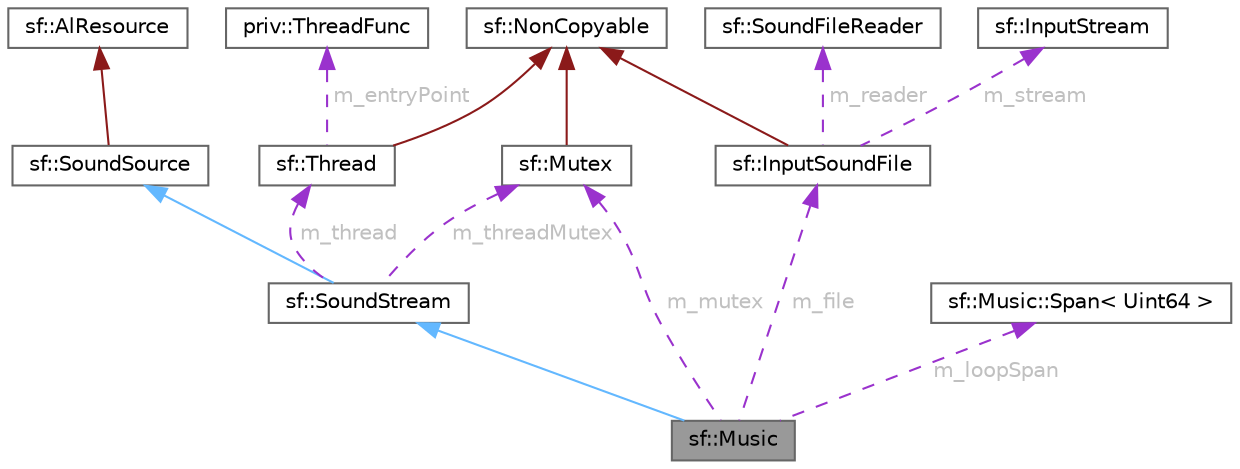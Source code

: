 digraph "sf::Music"
{
 // INTERACTIVE_SVG=YES
 // LATEX_PDF_SIZE
  bgcolor="transparent";
  edge [fontname=Helvetica,fontsize=10,labelfontname=Helvetica,labelfontsize=10];
  node [fontname=Helvetica,fontsize=10,shape=box,height=0.2,width=0.4];
  Node1 [id="Node000001",label="sf::Music",height=0.2,width=0.4,color="gray40", fillcolor="grey60", style="filled", fontcolor="black",tooltip="Streamed music played from an audio file."];
  Node2 -> Node1 [id="edge1_Node000001_Node000002",dir="back",color="steelblue1",style="solid",tooltip=" "];
  Node2 [id="Node000002",label="sf::SoundStream",height=0.2,width=0.4,color="gray40", fillcolor="white", style="filled",URL="$a01669.html",tooltip="Abstract base class for streamed audio sources."];
  Node3 -> Node2 [id="edge2_Node000002_Node000003",dir="back",color="steelblue1",style="solid",tooltip=" "];
  Node3 [id="Node000003",label="sf::SoundSource",height=0.2,width=0.4,color="gray40", fillcolor="white", style="filled",URL="$a01665.html",tooltip="Base class defining a sound's properties."];
  Node4 -> Node3 [id="edge3_Node000003_Node000004",dir="back",color="firebrick4",style="solid",tooltip=" "];
  Node4 [id="Node000004",label="sf::AlResource",height=0.2,width=0.4,color="gray40", fillcolor="white", style="filled",URL="$a01601.html",tooltip="Base class for classes that require an OpenAL context."];
  Node5 -> Node2 [id="edge4_Node000002_Node000005",dir="back",color="darkorchid3",style="dashed",tooltip=" ",label=" m_thread",fontcolor="grey" ];
  Node5 [id="Node000005",label="sf::Thread",height=0.2,width=0.4,color="gray40", fillcolor="white", style="filled",URL="$a01905.html",tooltip="Utility class to manipulate threads."];
  Node6 -> Node5 [id="edge5_Node000005_Node000006",dir="back",color="firebrick4",style="solid",tooltip=" "];
  Node6 [id="Node000006",label="sf::NonCopyable",height=0.2,width=0.4,color="gray40", fillcolor="white", style="filled",URL="$a01897.html",tooltip="Utility class that makes any derived class non-copyable."];
  Node7 -> Node5 [id="edge6_Node000005_Node000007",dir="back",color="darkorchid3",style="dashed",tooltip=" ",label=" m_entryPoint",fontcolor="grey" ];
  Node7 [id="Node000007",label="priv::ThreadFunc",height=0.2,width=0.4,color="gray40", fillcolor="white", style="filled",URL="$a01909.html",tooltip=" "];
  Node8 -> Node2 [id="edge7_Node000002_Node000008",dir="back",color="darkorchid3",style="dashed",tooltip=" ",label=" m_threadMutex",fontcolor="grey" ];
  Node8 [id="Node000008",label="sf::Mutex",height=0.2,width=0.4,color="gray40", fillcolor="white", style="filled",URL="$a01893.html",tooltip="Blocks concurrent access to shared resources from multiple threads."];
  Node6 -> Node8 [id="edge8_Node000008_Node000006",dir="back",color="firebrick4",style="solid",tooltip=" "];
  Node9 -> Node1 [id="edge9_Node000001_Node000009",dir="back",color="darkorchid3",style="dashed",tooltip=" ",label=" m_file",fontcolor="grey" ];
  Node9 [id="Node000009",label="sf::InputSoundFile",height=0.2,width=0.4,color="gray40", fillcolor="white", style="filled",URL="$a01605.html",tooltip="Provide read access to sound files."];
  Node6 -> Node9 [id="edge10_Node000009_Node000006",dir="back",color="firebrick4",style="solid",tooltip=" "];
  Node10 -> Node9 [id="edge11_Node000009_Node000010",dir="back",color="darkorchid3",style="dashed",tooltip=" ",label=" m_reader",fontcolor="grey" ];
  Node10 [id="Node000010",label="sf::SoundFileReader",height=0.2,width=0.4,color="gray40", fillcolor="white", style="filled",URL="$a01649.html",tooltip="Abstract base class for sound file decoding."];
  Node11 -> Node9 [id="edge12_Node000009_Node000011",dir="back",color="darkorchid3",style="dashed",tooltip=" ",label=" m_stream",fontcolor="grey" ];
  Node11 [id="Node000011",label="sf::InputStream",height=0.2,width=0.4,color="gray40", fillcolor="white", style="filled",URL="$a01881.html",tooltip="Abstract class for custom file input streams."];
  Node8 -> Node1 [id="edge13_Node000001_Node000008",dir="back",color="darkorchid3",style="dashed",tooltip=" ",label=" m_mutex",fontcolor="grey" ];
  Node12 -> Node1 [id="edge14_Node000001_Node000012",dir="back",color="darkorchid3",style="dashed",tooltip=" ",label=" m_loopSpan",fontcolor="grey" ];
  Node12 [id="Node000012",label="sf::Music::Span\< Uint64 \>",height=0.2,width=0.4,color="gray40", fillcolor="white", style="filled",URL="$a01617.html",tooltip=" "];
}
